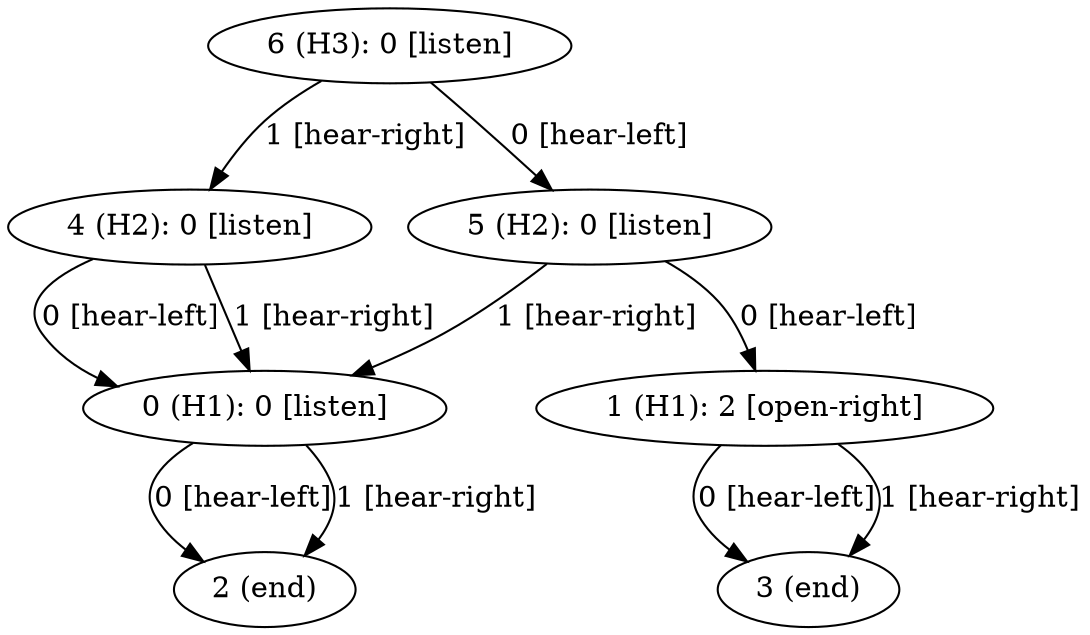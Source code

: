 digraph G {
0[label="0 (H1): 0 [listen]"];
1[label="1 (H1): 2 [open-right]"];
2[label="2 (end)"];
3[label="3 (end)"];
4[label="4 (H2): 0 [listen]"];
5[label="5 (H2): 0 [listen]"];
6[label="6 (H3): 0 [listen]"];
0->2 [label="0 [hear-left]"];
0->2 [label="1 [hear-right]"];
1->3 [label="0 [hear-left]"];
1->3 [label="1 [hear-right]"];
4->0 [label="0 [hear-left]"];
4->0 [label="1 [hear-right]"];
5->1 [label="0 [hear-left]"];
5->0 [label="1 [hear-right]"];
6->5 [label="0 [hear-left]"];
6->4 [label="1 [hear-right]"];
}
